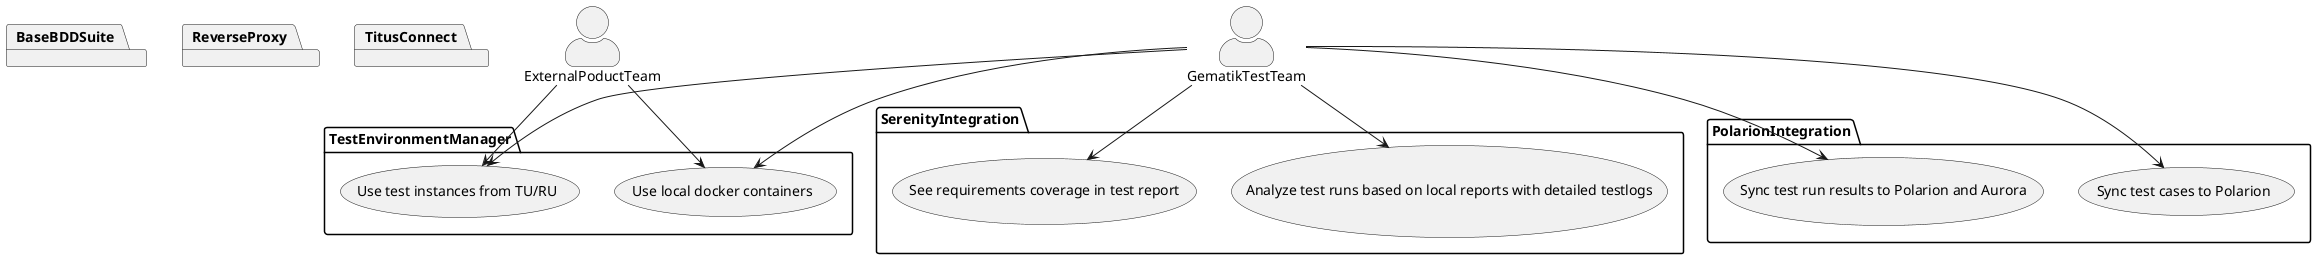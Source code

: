 @startuml

skinparam actorStyle awesome

actor GematikTestTeam as gemTT
actor ExternalPoductTeam as extProd

package TestEnvironmentManager {
    usecase "Use local docker containers" as TEMUC1
    usecase "Use test instances from TU/RU" as TEMUC2
}

package BaseBDDSuite {
}

package ReverseProxy {
}

package TitusConnect {
}

package SerenityIntegration {
    usecase "Analyze test runs based on local reports with detailed testlogs" as SIUC1
    usecase "See requirements coverage in test report" as SIUC2
}

package PolarionIntegration {
    usecase "Sync test cases to Polarion" as PIUC1
    usecase "Sync test run results to Polarion and Aurora" as PIUC2
}
gemTT --> TEMUC1
gemTT --> TEMUC2

gemTT --> PIUC1
gemTT --> PIUC2

gemTT --> SIUC1
gemTT --> SIUC2

extProd --> TEMUC1
extProd --> TEMUC2


@enduml



* Als ExtProd möchte ich mein Produkt unter Zuhilfenahme vorgefertigter Testsuites/Testschritte systemintegrationstesten

    * gegen lokal Instanzen (Github download, manuelle gestartet oder Docker Image über lokalen Docker client oder über
      Cloud based Docker hosts)
    * gegen gehostete Instanzen in Gematik RUs/TUs
* Als GemTT möchte ich externe und interne Produkte einfach systemintegrationstesten
    * Ich möchte Schritte aus anderen Testsuite einfach wiederverwenden
    * Ich möchte lokale Testumgebungen für mehrere TI Services / Produkte, welche von der Gematik entwickelt wurden,
      einfach konfigurieren und für meine Tests nutzen
    * Ich möchte einen detaillierten Testreport erhalten, in welchem neben dem Verdict auch die Kommunikation
      mitprotokolliert wurde.
    * Ich möchte die Abdeckung der Anforderungen durch den aktuellen Testlauf einsehen
* Als GemTT möchte ich die Testfälle und Testergebnisse ins Polarion (über Aurora) einspielen und revisionssicher
  aufbewahren

* Als GemTT möchte ich Zulassungstests gegen Produkte in der RU/TU durchführen

* Als GemTT möchte ich bei der Durchführung meiner Tests eine Anbindung an Titus (Ablegen der
  Testdurchführungsergebnisse)

* Als Gematik möchte ich diese Dienste gegen Gebühren an dezidierte Nutzer*innen vermieten
